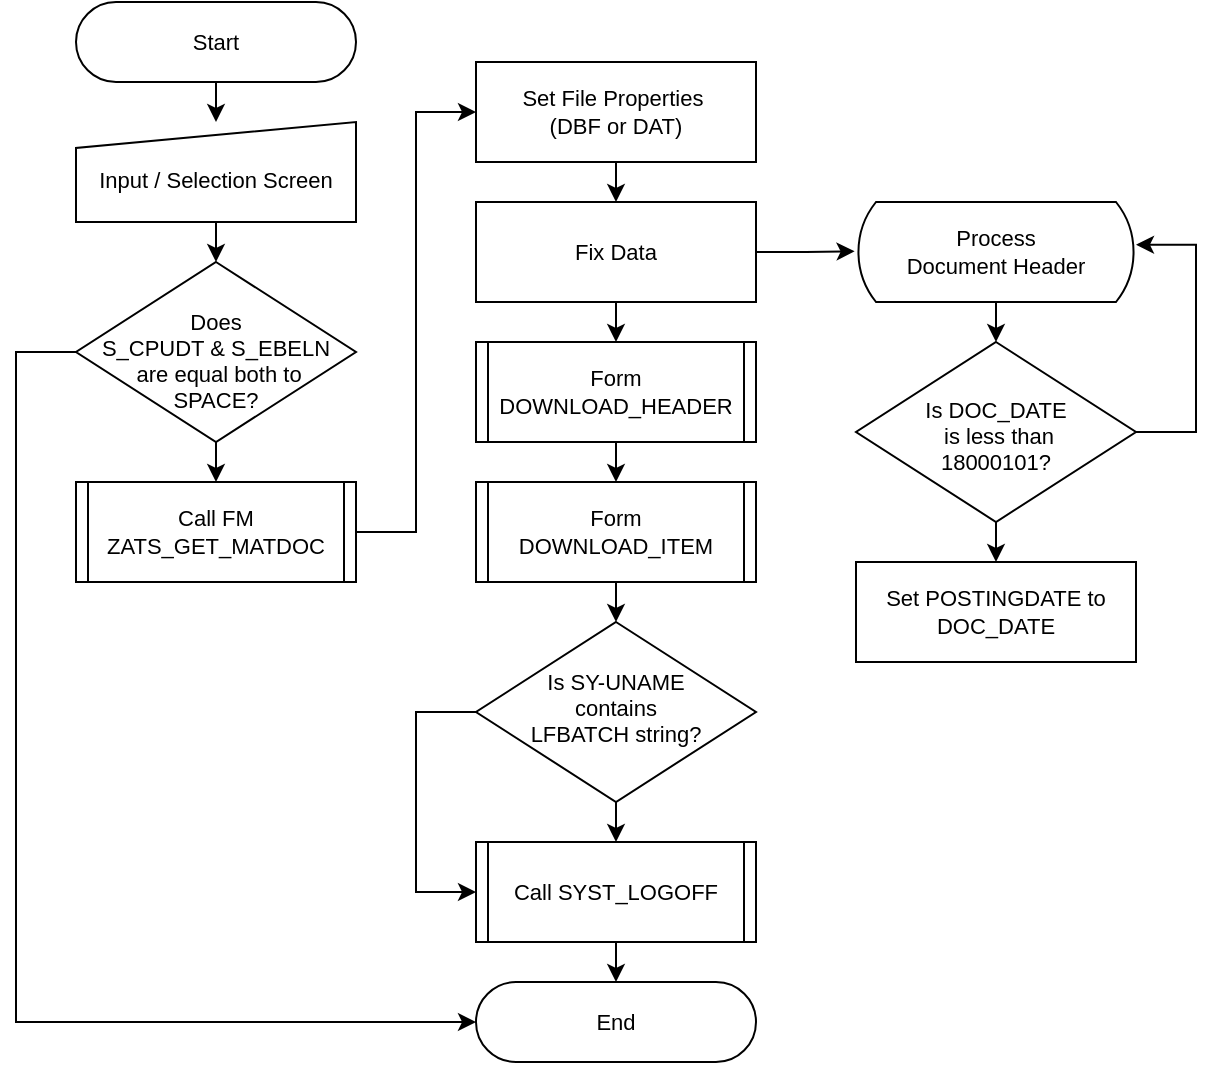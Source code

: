 <mxfile version="23.1.1" type="github">
  <diagram name="Page-1" id="SYDHGBXinElKo55Zy_Oz">
    <mxGraphModel dx="786" dy="477" grid="1" gridSize="10" guides="1" tooltips="1" connect="1" arrows="1" fold="1" page="1" pageScale="1" pageWidth="1654" pageHeight="1169" math="0" shadow="0">
      <root>
        <mxCell id="0" />
        <mxCell id="1" parent="0" />
        <mxCell id="ZfUbxT9MrFIy-cwjOznF-13" style="edgeStyle=orthogonalEdgeStyle;rounded=0;orthogonalLoop=1;jettySize=auto;html=1;exitX=0.5;exitY=0.5;exitDx=0;exitDy=20;exitPerimeter=0;entryX=0.5;entryY=0;entryDx=0;entryDy=0;" edge="1" parent="1" source="ZfUbxT9MrFIy-cwjOznF-1" target="ZfUbxT9MrFIy-cwjOznF-2">
          <mxGeometry relative="1" as="geometry" />
        </mxCell>
        <mxCell id="ZfUbxT9MrFIy-cwjOznF-1" value="Start" style="html=1;dashed=0;whiteSpace=wrap;shape=mxgraph.dfd.start;fontSize=11;" vertex="1" parent="1">
          <mxGeometry x="80" y="20" width="140" height="40" as="geometry" />
        </mxCell>
        <mxCell id="ZfUbxT9MrFIy-cwjOznF-14" style="edgeStyle=orthogonalEdgeStyle;rounded=0;orthogonalLoop=1;jettySize=auto;html=1;exitX=0.5;exitY=1;exitDx=0;exitDy=0;entryX=0.5;entryY=0;entryDx=0;entryDy=0;" edge="1" parent="1" source="ZfUbxT9MrFIy-cwjOznF-2" target="ZfUbxT9MrFIy-cwjOznF-3">
          <mxGeometry relative="1" as="geometry" />
        </mxCell>
        <mxCell id="ZfUbxT9MrFIy-cwjOznF-2" value="Input / Selection Screen" style="shape=manualInput;whiteSpace=wrap;html=1;fontSize=11;size=13;spacingTop=7;" vertex="1" parent="1">
          <mxGeometry x="80" y="80" width="140" height="50" as="geometry" />
        </mxCell>
        <mxCell id="ZfUbxT9MrFIy-cwjOznF-34" style="edgeStyle=orthogonalEdgeStyle;rounded=0;orthogonalLoop=1;jettySize=auto;html=1;exitX=0.5;exitY=1;exitDx=0;exitDy=0;entryX=0.5;entryY=0;entryDx=0;entryDy=0;" edge="1" parent="1" source="ZfUbxT9MrFIy-cwjOznF-3" target="ZfUbxT9MrFIy-cwjOznF-4">
          <mxGeometry relative="1" as="geometry" />
        </mxCell>
        <mxCell id="ZfUbxT9MrFIy-cwjOznF-3" value="&lt;br&gt;Does&lt;br&gt;S_CPUDT &amp;amp; S_EBELN&lt;br&gt;&amp;nbsp;are equal both to &lt;br&gt;SPACE?" style="rhombus;whiteSpace=wrap;html=1;fontSize=11;spacingTop=-5;" vertex="1" parent="1">
          <mxGeometry x="80" y="150" width="140" height="90" as="geometry" />
        </mxCell>
        <mxCell id="ZfUbxT9MrFIy-cwjOznF-29" style="edgeStyle=orthogonalEdgeStyle;rounded=0;orthogonalLoop=1;jettySize=auto;html=1;exitX=1;exitY=0.5;exitDx=0;exitDy=0;entryX=0;entryY=0.5;entryDx=0;entryDy=0;" edge="1" parent="1" source="ZfUbxT9MrFIy-cwjOznF-4" target="ZfUbxT9MrFIy-cwjOznF-5">
          <mxGeometry relative="1" as="geometry" />
        </mxCell>
        <mxCell id="ZfUbxT9MrFIy-cwjOznF-4" value="&lt;font style=&quot;font-size: 11px;&quot;&gt;Call FM ZATS_GET_MATDOC&lt;br&gt;&lt;/font&gt;" style="shape=process;whiteSpace=wrap;html=1;backgroundOutline=1;fontSize=11;size=0.042;" vertex="1" parent="1">
          <mxGeometry x="80" y="260" width="140" height="50" as="geometry" />
        </mxCell>
        <mxCell id="ZfUbxT9MrFIy-cwjOznF-23" style="edgeStyle=orthogonalEdgeStyle;rounded=0;orthogonalLoop=1;jettySize=auto;html=1;exitX=0.5;exitY=1;exitDx=0;exitDy=0;entryX=0.5;entryY=0;entryDx=0;entryDy=0;" edge="1" parent="1" source="ZfUbxT9MrFIy-cwjOznF-5" target="ZfUbxT9MrFIy-cwjOznF-18">
          <mxGeometry relative="1" as="geometry" />
        </mxCell>
        <mxCell id="ZfUbxT9MrFIy-cwjOznF-5" value="&lt;font style=&quot;font-size: 11px;&quot;&gt;Set File Properties&amp;nbsp;&lt;br&gt;(DBF or DAT)&lt;br&gt;&lt;/font&gt;" style="shape=process;whiteSpace=wrap;html=1;backgroundOutline=1;fontSize=11;size=0;" vertex="1" parent="1">
          <mxGeometry x="280" y="50" width="140" height="50" as="geometry" />
        </mxCell>
        <mxCell id="ZfUbxT9MrFIy-cwjOznF-37" style="edgeStyle=orthogonalEdgeStyle;rounded=0;orthogonalLoop=1;jettySize=auto;html=1;exitX=0.5;exitY=1;exitDx=0;exitDy=0;exitPerimeter=0;entryX=0.5;entryY=0;entryDx=0;entryDy=0;" edge="1" parent="1" source="ZfUbxT9MrFIy-cwjOznF-6" target="ZfUbxT9MrFIy-cwjOznF-8">
          <mxGeometry relative="1" as="geometry" />
        </mxCell>
        <mxCell id="ZfUbxT9MrFIy-cwjOznF-6" value="Process &lt;br&gt;Document Header" style="html=1;dashed=0;whiteSpace=wrap;shape=mxgraph.dfd.loop;fontSize=11;" vertex="1" parent="1">
          <mxGeometry x="470" y="120" width="140" height="50" as="geometry" />
        </mxCell>
        <mxCell id="ZfUbxT9MrFIy-cwjOznF-10" style="edgeStyle=orthogonalEdgeStyle;rounded=0;orthogonalLoop=1;jettySize=auto;html=1;exitX=0.5;exitY=1;exitDx=0;exitDy=0;entryX=0.5;entryY=0;entryDx=0;entryDy=0;" edge="1" parent="1" source="ZfUbxT9MrFIy-cwjOznF-8" target="ZfUbxT9MrFIy-cwjOznF-9">
          <mxGeometry relative="1" as="geometry" />
        </mxCell>
        <mxCell id="ZfUbxT9MrFIy-cwjOznF-8" value="Is DOC_DATE&lt;br&gt;&amp;nbsp;is less than &lt;br&gt;18000101?" style="rhombus;whiteSpace=wrap;html=1;fontSize=11;spacingTop=3;" vertex="1" parent="1">
          <mxGeometry x="470" y="190" width="140" height="90" as="geometry" />
        </mxCell>
        <mxCell id="ZfUbxT9MrFIy-cwjOznF-9" value="&lt;font style=&quot;font-size: 11px;&quot;&gt;Set POSTINGDATE to DOC_DATE&lt;br&gt;&lt;/font&gt;" style="shape=process;whiteSpace=wrap;html=1;backgroundOutline=1;fontSize=11;size=0;" vertex="1" parent="1">
          <mxGeometry x="470" y="300" width="140" height="50" as="geometry" />
        </mxCell>
        <mxCell id="ZfUbxT9MrFIy-cwjOznF-24" style="edgeStyle=orthogonalEdgeStyle;rounded=0;orthogonalLoop=1;jettySize=auto;html=1;exitX=0.5;exitY=1;exitDx=0;exitDy=0;entryX=0.5;entryY=0;entryDx=0;entryDy=0;" edge="1" parent="1" source="ZfUbxT9MrFIy-cwjOznF-18" target="ZfUbxT9MrFIy-cwjOznF-20">
          <mxGeometry relative="1" as="geometry" />
        </mxCell>
        <mxCell id="ZfUbxT9MrFIy-cwjOznF-18" value="&lt;font style=&quot;font-size: 11px;&quot;&gt;Fix Data&lt;br&gt;&lt;/font&gt;" style="shape=process;whiteSpace=wrap;html=1;backgroundOutline=1;fontSize=11;size=0;" vertex="1" parent="1">
          <mxGeometry x="280" y="120" width="140" height="50" as="geometry" />
        </mxCell>
        <mxCell id="ZfUbxT9MrFIy-cwjOznF-19" style="edgeStyle=orthogonalEdgeStyle;rounded=0;orthogonalLoop=1;jettySize=auto;html=1;exitX=1;exitY=0.5;exitDx=0;exitDy=0;entryX=-0.005;entryY=0.493;entryDx=0;entryDy=0;entryPerimeter=0;" edge="1" parent="1" source="ZfUbxT9MrFIy-cwjOznF-18" target="ZfUbxT9MrFIy-cwjOznF-6">
          <mxGeometry relative="1" as="geometry" />
        </mxCell>
        <mxCell id="ZfUbxT9MrFIy-cwjOznF-25" style="edgeStyle=orthogonalEdgeStyle;rounded=0;orthogonalLoop=1;jettySize=auto;html=1;exitX=0.5;exitY=1;exitDx=0;exitDy=0;entryX=0.5;entryY=0;entryDx=0;entryDy=0;" edge="1" parent="1" source="ZfUbxT9MrFIy-cwjOznF-20" target="ZfUbxT9MrFIy-cwjOznF-21">
          <mxGeometry relative="1" as="geometry" />
        </mxCell>
        <mxCell id="ZfUbxT9MrFIy-cwjOznF-20" value="&lt;font style=&quot;font-size: 11px;&quot;&gt;Form DOWNLOAD_HEADER&lt;br&gt;&lt;/font&gt;" style="shape=process;whiteSpace=wrap;html=1;backgroundOutline=1;fontSize=11;size=0.042;" vertex="1" parent="1">
          <mxGeometry x="280" y="190" width="140" height="50" as="geometry" />
        </mxCell>
        <mxCell id="ZfUbxT9MrFIy-cwjOznF-35" style="edgeStyle=orthogonalEdgeStyle;rounded=0;orthogonalLoop=1;jettySize=auto;html=1;exitX=0.5;exitY=1;exitDx=0;exitDy=0;entryX=0.5;entryY=0;entryDx=0;entryDy=0;" edge="1" parent="1" source="ZfUbxT9MrFIy-cwjOznF-21" target="ZfUbxT9MrFIy-cwjOznF-26">
          <mxGeometry relative="1" as="geometry" />
        </mxCell>
        <mxCell id="ZfUbxT9MrFIy-cwjOznF-21" value="&lt;font style=&quot;font-size: 11px;&quot;&gt;Form &lt;br&gt;DOWNLOAD_ITEM&lt;br&gt;&lt;/font&gt;" style="shape=process;whiteSpace=wrap;html=1;backgroundOutline=1;fontSize=11;size=0.042;" vertex="1" parent="1">
          <mxGeometry x="280" y="260" width="140" height="50" as="geometry" />
        </mxCell>
        <mxCell id="ZfUbxT9MrFIy-cwjOznF-28" style="edgeStyle=orthogonalEdgeStyle;rounded=0;orthogonalLoop=1;jettySize=auto;html=1;exitX=0.5;exitY=1;exitDx=0;exitDy=0;entryX=0.5;entryY=0;entryDx=0;entryDy=0;" edge="1" parent="1" source="ZfUbxT9MrFIy-cwjOznF-26" target="ZfUbxT9MrFIy-cwjOznF-27">
          <mxGeometry relative="1" as="geometry" />
        </mxCell>
        <mxCell id="ZfUbxT9MrFIy-cwjOznF-33" style="edgeStyle=orthogonalEdgeStyle;rounded=0;orthogonalLoop=1;jettySize=auto;html=1;exitX=0;exitY=0.5;exitDx=0;exitDy=0;entryX=0;entryY=0.5;entryDx=0;entryDy=0;" edge="1" parent="1" source="ZfUbxT9MrFIy-cwjOznF-26" target="ZfUbxT9MrFIy-cwjOznF-27">
          <mxGeometry relative="1" as="geometry">
            <Array as="points">
              <mxPoint x="250" y="375" />
              <mxPoint x="250" y="465" />
            </Array>
          </mxGeometry>
        </mxCell>
        <mxCell id="ZfUbxT9MrFIy-cwjOznF-26" value="Is SY-UNAME &lt;br&gt;contains&lt;br&gt;LFBATCH string?" style="rhombus;whiteSpace=wrap;html=1;fontSize=11;spacingTop=-5;" vertex="1" parent="1">
          <mxGeometry x="280" y="330" width="140" height="90" as="geometry" />
        </mxCell>
        <mxCell id="ZfUbxT9MrFIy-cwjOznF-27" value="&lt;font style=&quot;font-size: 11px;&quot;&gt;Call SYST_LOGOFF&lt;br&gt;&lt;/font&gt;" style="shape=process;whiteSpace=wrap;html=1;backgroundOutline=1;fontSize=11;size=0.042;" vertex="1" parent="1">
          <mxGeometry x="280" y="440" width="140" height="50" as="geometry" />
        </mxCell>
        <mxCell id="ZfUbxT9MrFIy-cwjOznF-30" value="End" style="html=1;dashed=0;whiteSpace=wrap;shape=mxgraph.dfd.start;fontSize=11;" vertex="1" parent="1">
          <mxGeometry x="280" y="510" width="140" height="40" as="geometry" />
        </mxCell>
        <mxCell id="ZfUbxT9MrFIy-cwjOznF-31" style="edgeStyle=orthogonalEdgeStyle;rounded=0;orthogonalLoop=1;jettySize=auto;html=1;exitX=0.5;exitY=1;exitDx=0;exitDy=0;entryX=0.5;entryY=0.5;entryDx=0;entryDy=-20;entryPerimeter=0;" edge="1" parent="1" source="ZfUbxT9MrFIy-cwjOznF-27" target="ZfUbxT9MrFIy-cwjOznF-30">
          <mxGeometry relative="1" as="geometry" />
        </mxCell>
        <mxCell id="ZfUbxT9MrFIy-cwjOznF-36" style="edgeStyle=orthogonalEdgeStyle;rounded=0;orthogonalLoop=1;jettySize=auto;html=1;exitX=0;exitY=0.5;exitDx=0;exitDy=0;entryX=0;entryY=0.5;entryDx=0;entryDy=0;entryPerimeter=0;" edge="1" parent="1" source="ZfUbxT9MrFIy-cwjOznF-3" target="ZfUbxT9MrFIy-cwjOznF-30">
          <mxGeometry relative="1" as="geometry">
            <Array as="points">
              <mxPoint x="50" y="195" />
              <mxPoint x="50" y="530" />
            </Array>
          </mxGeometry>
        </mxCell>
        <mxCell id="ZfUbxT9MrFIy-cwjOznF-38" style="edgeStyle=orthogonalEdgeStyle;rounded=0;orthogonalLoop=1;jettySize=auto;html=1;exitX=1;exitY=0.5;exitDx=0;exitDy=0;entryX=1;entryY=0.427;entryDx=0;entryDy=0;entryPerimeter=0;" edge="1" parent="1" source="ZfUbxT9MrFIy-cwjOznF-8" target="ZfUbxT9MrFIy-cwjOznF-6">
          <mxGeometry relative="1" as="geometry">
            <Array as="points">
              <mxPoint x="640" y="235" />
              <mxPoint x="640" y="141" />
            </Array>
          </mxGeometry>
        </mxCell>
      </root>
    </mxGraphModel>
  </diagram>
</mxfile>
